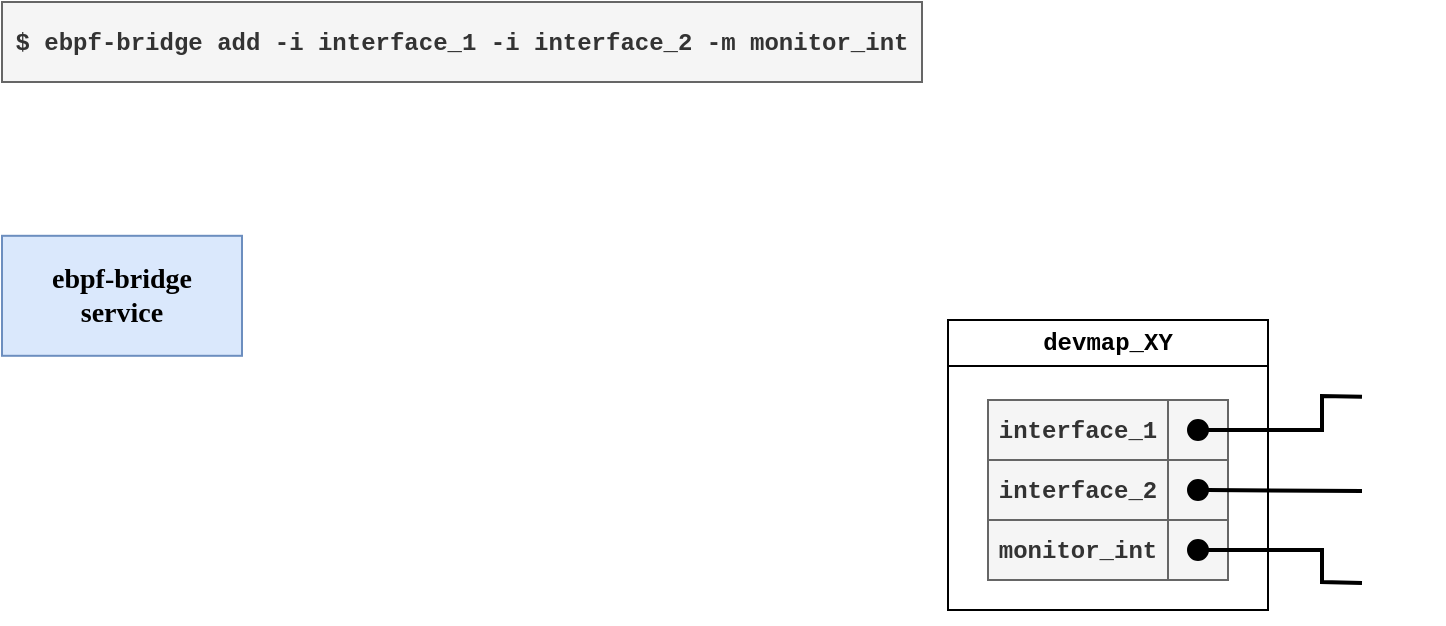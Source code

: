 <mxfile version="23.0.1" type="device">
  <diagram name="Page-1" id="inftlAnXoV4IZwqzxbVP">
    <mxGraphModel dx="1825" dy="768" grid="1" gridSize="10" guides="1" tooltips="1" connect="1" arrows="1" fold="1" page="0" pageScale="1" pageWidth="827" pageHeight="1169" math="0" shadow="0">
      <root>
        <mxCell id="0" />
        <mxCell id="1" parent="0" />
        <mxCell id="SRz1SQJa659c_ixB1NJl-2" value="devmap_XY" style="swimlane;whiteSpace=wrap;html=1;fontFamily=Courier New;fillColor=#FFFFFF;" parent="1" vertex="1">
          <mxGeometry x="113" y="199" width="160" height="145" as="geometry" />
        </mxCell>
        <mxCell id="SRz1SQJa659c_ixB1NJl-25" value="" style="group;fontFamily=Courier New;" parent="SRz1SQJa659c_ixB1NJl-2" connectable="0" vertex="1">
          <mxGeometry x="20" y="40" width="120" height="30" as="geometry" />
        </mxCell>
        <mxCell id="SRz1SQJa659c_ixB1NJl-26" value="&lt;font face=&quot;Courier New&quot;&gt;&lt;b&gt;interface_1&lt;/b&gt;&lt;/font&gt;" style="rounded=0;whiteSpace=wrap;html=1;fillColor=#f5f5f5;fontColor=#333333;strokeColor=#666666;" parent="SRz1SQJa659c_ixB1NJl-25" vertex="1">
          <mxGeometry width="90" height="30" as="geometry" />
        </mxCell>
        <mxCell id="SRz1SQJa659c_ixB1NJl-27" value="" style="whiteSpace=wrap;html=1;aspect=fixed;fillColor=#f5f5f5;fontColor=#333333;strokeColor=#666666;" parent="SRz1SQJa659c_ixB1NJl-25" vertex="1">
          <mxGeometry x="90" width="30" height="30" as="geometry" />
        </mxCell>
        <mxCell id="SRz1SQJa659c_ixB1NJl-28" value="" style="ellipse;whiteSpace=wrap;html=1;aspect=fixed;labelBackgroundColor=none;fillColor=#000000;" parent="SRz1SQJa659c_ixB1NJl-25" vertex="1">
          <mxGeometry x="100" y="10" width="10" height="10" as="geometry" />
        </mxCell>
        <mxCell id="SRz1SQJa659c_ixB1NJl-29" value="" style="group;fontFamily=Courier New;" parent="SRz1SQJa659c_ixB1NJl-2" connectable="0" vertex="1">
          <mxGeometry x="20" y="70" width="120" height="30" as="geometry" />
        </mxCell>
        <mxCell id="SRz1SQJa659c_ixB1NJl-30" value="&lt;font face=&quot;Courier New&quot;&gt;&lt;b&gt;interface_2&lt;/b&gt;&lt;/font&gt;" style="rounded=0;whiteSpace=wrap;html=1;fillColor=#f5f5f5;fontColor=#333333;strokeColor=#666666;" parent="SRz1SQJa659c_ixB1NJl-29" vertex="1">
          <mxGeometry width="90" height="30" as="geometry" />
        </mxCell>
        <mxCell id="SRz1SQJa659c_ixB1NJl-31" value="" style="whiteSpace=wrap;html=1;aspect=fixed;fillColor=#f5f5f5;fontColor=#333333;strokeColor=#666666;" parent="SRz1SQJa659c_ixB1NJl-29" vertex="1">
          <mxGeometry x="90" width="30" height="30" as="geometry" />
        </mxCell>
        <mxCell id="SRz1SQJa659c_ixB1NJl-32" value="" style="ellipse;whiteSpace=wrap;html=1;aspect=fixed;labelBackgroundColor=none;fillColor=#000000;" parent="SRz1SQJa659c_ixB1NJl-29" vertex="1">
          <mxGeometry x="100" y="10" width="10" height="10" as="geometry" />
        </mxCell>
        <mxCell id="sdiTjnfEd_FUuzcyTcTG-1" value="" style="group;fontFamily=Courier New;" connectable="0" vertex="1" parent="SRz1SQJa659c_ixB1NJl-2">
          <mxGeometry x="20" y="100" width="120" height="30" as="geometry" />
        </mxCell>
        <mxCell id="sdiTjnfEd_FUuzcyTcTG-2" value="&lt;font face=&quot;Courier New&quot;&gt;&lt;b&gt;monitor_int&lt;/b&gt;&lt;/font&gt;" style="rounded=0;whiteSpace=wrap;html=1;fillColor=#f5f5f5;fontColor=#333333;strokeColor=#666666;" vertex="1" parent="sdiTjnfEd_FUuzcyTcTG-1">
          <mxGeometry width="90" height="30" as="geometry" />
        </mxCell>
        <mxCell id="sdiTjnfEd_FUuzcyTcTG-3" value="" style="whiteSpace=wrap;html=1;aspect=fixed;fillColor=#f5f5f5;fontColor=#333333;strokeColor=#666666;" vertex="1" parent="sdiTjnfEd_FUuzcyTcTG-1">
          <mxGeometry x="90" width="30" height="30" as="geometry" />
        </mxCell>
        <mxCell id="sdiTjnfEd_FUuzcyTcTG-4" value="" style="ellipse;whiteSpace=wrap;html=1;aspect=fixed;labelBackgroundColor=none;fillColor=#000000;" vertex="1" parent="sdiTjnfEd_FUuzcyTcTG-1">
          <mxGeometry x="100" y="10" width="10" height="10" as="geometry" />
        </mxCell>
        <mxCell id="SRz1SQJa659c_ixB1NJl-73" value="&lt;font face=&quot;Verdana&quot;&gt;&lt;span style=&quot;font-size: 14px;&quot;&gt;&lt;b&gt;ebpf-bridge&lt;br&gt;service&lt;br&gt;&lt;/b&gt;&lt;/span&gt;&lt;/font&gt;" style="rounded=0;whiteSpace=wrap;html=1;fillColor=#dae8fc;strokeColor=#6c8ebf;" parent="1" vertex="1">
          <mxGeometry x="-360" y="156.9" width="120" height="60" as="geometry" />
        </mxCell>
        <mxCell id="SRz1SQJa659c_ixB1NJl-97" value="" style="shape=image;verticalLabelPosition=bottom;labelBackgroundColor=default;verticalAlign=top;aspect=fixed;imageAspect=0;image=https://devopedia.org/images/article/135/5996.154.png;" parent="1" vertex="1">
          <mxGeometry x="-260" y="133.9" width="43" height="43" as="geometry" />
        </mxCell>
        <mxCell id="SRz1SQJa659c_ixB1NJl-98" value="" style="shape=image;verticalLabelPosition=bottom;labelBackgroundColor=default;verticalAlign=top;aspect=fixed;imageAspect=0;image=https://ebpf.foundation/wp-content/uploads/sites/9/2023/03/ebpf-icon-292x300.png;" parent="1" vertex="1">
          <mxGeometry x="259" y="183" width="33" height="33.9" as="geometry" />
        </mxCell>
        <mxCell id="sdiTjnfEd_FUuzcyTcTG-5" value="" style="shape=image;verticalLabelPosition=bottom;labelBackgroundColor=default;verticalAlign=top;aspect=fixed;imageAspect=0;image=https://cdn-icons-png.flaticon.com/512/969/969356.png;" vertex="1" parent="1">
          <mxGeometry x="320" y="264" width="41" height="41" as="geometry" />
        </mxCell>
        <mxCell id="sdiTjnfEd_FUuzcyTcTG-6" value="" style="shape=image;verticalLabelPosition=bottom;labelBackgroundColor=default;verticalAlign=top;aspect=fixed;imageAspect=0;image=https://cdn-icons-png.flaticon.com/512/969/969356.png;" vertex="1" parent="1">
          <mxGeometry x="320" y="216.9" width="41" height="41" as="geometry" />
        </mxCell>
        <mxCell id="sdiTjnfEd_FUuzcyTcTG-7" value="" style="shape=image;verticalLabelPosition=bottom;labelBackgroundColor=default;verticalAlign=top;aspect=fixed;imageAspect=0;image=https://cdn-icons-png.flaticon.com/512/969/969356.png;" vertex="1" parent="1">
          <mxGeometry x="320" y="310" width="41" height="41" as="geometry" />
        </mxCell>
        <mxCell id="sdiTjnfEd_FUuzcyTcTG-8" value="" style="endArrow=none;html=1;rounded=0;strokeWidth=2;entryX=0;entryY=0.5;entryDx=0;entryDy=0;exitX=1;exitY=0.5;exitDx=0;exitDy=0;" edge="1" parent="1" source="SRz1SQJa659c_ixB1NJl-28" target="sdiTjnfEd_FUuzcyTcTG-6">
          <mxGeometry width="50" height="50" relative="1" as="geometry">
            <mxPoint x="240" y="470" as="sourcePoint" />
            <mxPoint x="290" y="420" as="targetPoint" />
            <Array as="points">
              <mxPoint x="300" y="254" />
              <mxPoint x="300" y="237" />
            </Array>
          </mxGeometry>
        </mxCell>
        <mxCell id="sdiTjnfEd_FUuzcyTcTG-9" value="" style="endArrow=none;html=1;rounded=0;strokeWidth=2;entryX=0;entryY=0.5;entryDx=0;entryDy=0;exitX=1;exitY=0.5;exitDx=0;exitDy=0;" edge="1" parent="1" source="SRz1SQJa659c_ixB1NJl-32" target="sdiTjnfEd_FUuzcyTcTG-5">
          <mxGeometry width="50" height="50" relative="1" as="geometry">
            <mxPoint x="253" y="264" as="sourcePoint" />
            <mxPoint x="330" y="247" as="targetPoint" />
          </mxGeometry>
        </mxCell>
        <mxCell id="sdiTjnfEd_FUuzcyTcTG-10" value="" style="endArrow=none;html=1;rounded=0;strokeWidth=2;entryX=0;entryY=0.5;entryDx=0;entryDy=0;exitX=1;exitY=0.5;exitDx=0;exitDy=0;" edge="1" parent="1" source="sdiTjnfEd_FUuzcyTcTG-4" target="sdiTjnfEd_FUuzcyTcTG-7">
          <mxGeometry width="50" height="50" relative="1" as="geometry">
            <mxPoint x="253" y="294" as="sourcePoint" />
            <mxPoint x="330" y="294" as="targetPoint" />
            <Array as="points">
              <mxPoint x="300" y="314" />
              <mxPoint x="300" y="330" />
            </Array>
          </mxGeometry>
        </mxCell>
        <mxCell id="sdiTjnfEd_FUuzcyTcTG-11" value="&lt;font face=&quot;Courier New&quot;&gt;&lt;b&gt;$ ebpf-bridge add -i interface_1 -i interface_2 -m monitor_int&lt;/b&gt;&lt;/font&gt;" style="rounded=0;whiteSpace=wrap;html=1;fillColor=#f5f5f5;fontColor=#333333;strokeColor=#666666;" vertex="1" parent="1">
          <mxGeometry x="-360" y="40" width="460" height="40" as="geometry" />
        </mxCell>
      </root>
    </mxGraphModel>
  </diagram>
</mxfile>
